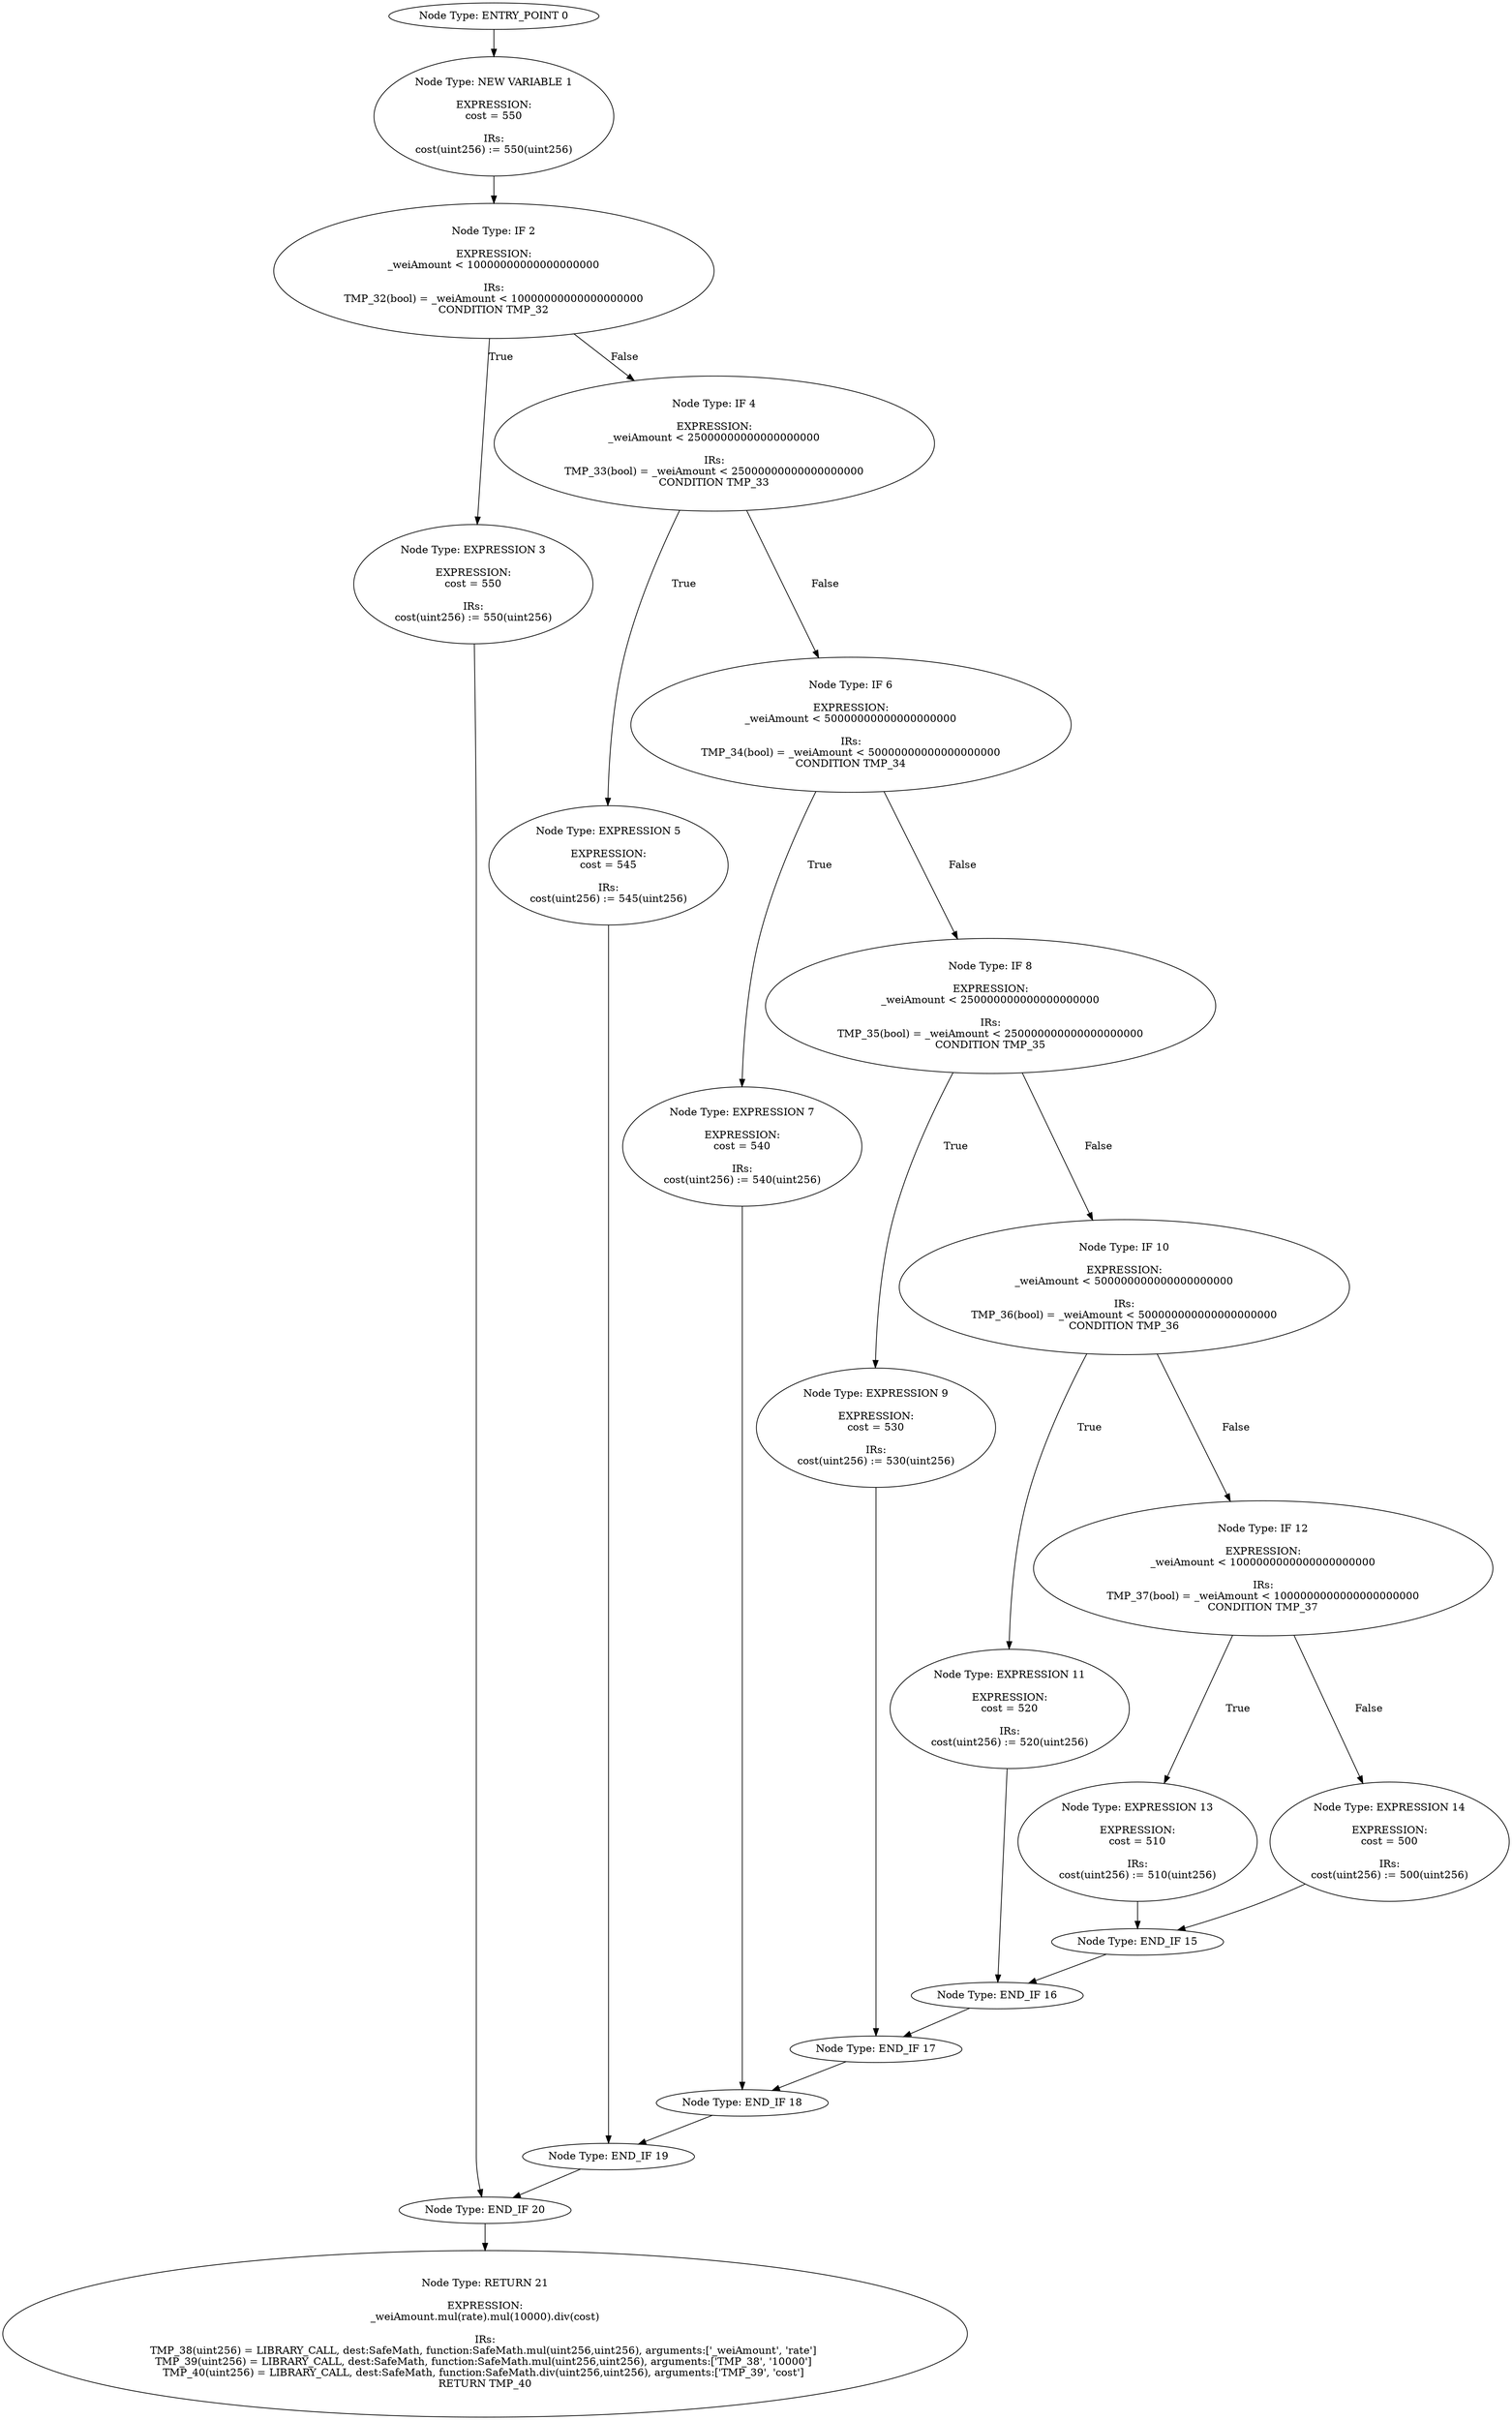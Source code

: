 digraph{
0[label="Node Type: ENTRY_POINT 0
"];
0->1;
1[label="Node Type: NEW VARIABLE 1

EXPRESSION:
cost = 550

IRs:
cost(uint256) := 550(uint256)"];
1->2;
2[label="Node Type: IF 2

EXPRESSION:
_weiAmount < 10000000000000000000

IRs:
TMP_32(bool) = _weiAmount < 10000000000000000000
CONDITION TMP_32"];
2->3[label="True"];
2->4[label="False"];
3[label="Node Type: EXPRESSION 3

EXPRESSION:
cost = 550

IRs:
cost(uint256) := 550(uint256)"];
3->20;
4[label="Node Type: IF 4

EXPRESSION:
_weiAmount < 25000000000000000000

IRs:
TMP_33(bool) = _weiAmount < 25000000000000000000
CONDITION TMP_33"];
4->5[label="True"];
4->6[label="False"];
5[label="Node Type: EXPRESSION 5

EXPRESSION:
cost = 545

IRs:
cost(uint256) := 545(uint256)"];
5->19;
6[label="Node Type: IF 6

EXPRESSION:
_weiAmount < 50000000000000000000

IRs:
TMP_34(bool) = _weiAmount < 50000000000000000000
CONDITION TMP_34"];
6->7[label="True"];
6->8[label="False"];
7[label="Node Type: EXPRESSION 7

EXPRESSION:
cost = 540

IRs:
cost(uint256) := 540(uint256)"];
7->18;
8[label="Node Type: IF 8

EXPRESSION:
_weiAmount < 250000000000000000000

IRs:
TMP_35(bool) = _weiAmount < 250000000000000000000
CONDITION TMP_35"];
8->9[label="True"];
8->10[label="False"];
9[label="Node Type: EXPRESSION 9

EXPRESSION:
cost = 530

IRs:
cost(uint256) := 530(uint256)"];
9->17;
10[label="Node Type: IF 10

EXPRESSION:
_weiAmount < 500000000000000000000

IRs:
TMP_36(bool) = _weiAmount < 500000000000000000000
CONDITION TMP_36"];
10->11[label="True"];
10->12[label="False"];
11[label="Node Type: EXPRESSION 11

EXPRESSION:
cost = 520

IRs:
cost(uint256) := 520(uint256)"];
11->16;
12[label="Node Type: IF 12

EXPRESSION:
_weiAmount < 1000000000000000000000

IRs:
TMP_37(bool) = _weiAmount < 1000000000000000000000
CONDITION TMP_37"];
12->13[label="True"];
12->14[label="False"];
13[label="Node Type: EXPRESSION 13

EXPRESSION:
cost = 510

IRs:
cost(uint256) := 510(uint256)"];
13->15;
14[label="Node Type: EXPRESSION 14

EXPRESSION:
cost = 500

IRs:
cost(uint256) := 500(uint256)"];
14->15;
15[label="Node Type: END_IF 15
"];
15->16;
16[label="Node Type: END_IF 16
"];
16->17;
17[label="Node Type: END_IF 17
"];
17->18;
18[label="Node Type: END_IF 18
"];
18->19;
19[label="Node Type: END_IF 19
"];
19->20;
20[label="Node Type: END_IF 20
"];
20->21;
21[label="Node Type: RETURN 21

EXPRESSION:
_weiAmount.mul(rate).mul(10000).div(cost)

IRs:
TMP_38(uint256) = LIBRARY_CALL, dest:SafeMath, function:SafeMath.mul(uint256,uint256), arguments:['_weiAmount', 'rate'] 
TMP_39(uint256) = LIBRARY_CALL, dest:SafeMath, function:SafeMath.mul(uint256,uint256), arguments:['TMP_38', '10000'] 
TMP_40(uint256) = LIBRARY_CALL, dest:SafeMath, function:SafeMath.div(uint256,uint256), arguments:['TMP_39', 'cost'] 
RETURN TMP_40"];
}
